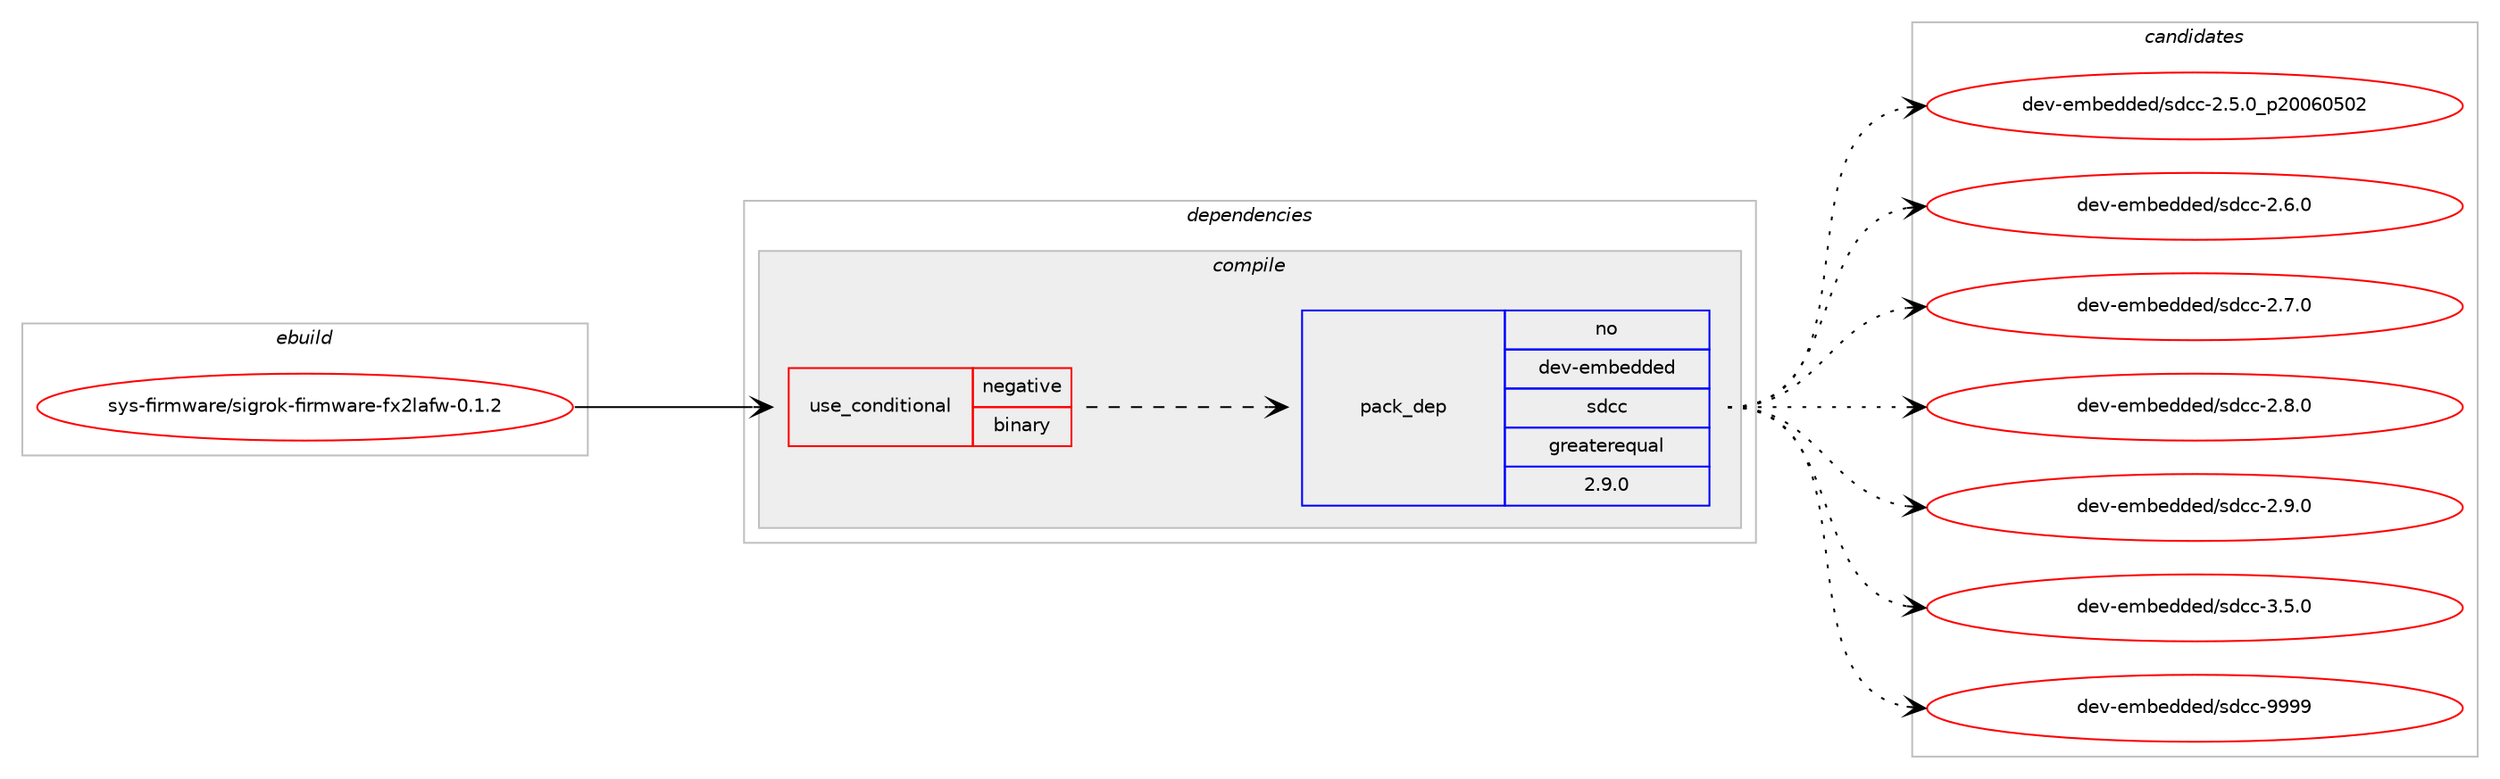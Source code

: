 digraph prolog {

# *************
# Graph options
# *************

newrank=true;
concentrate=true;
compound=true;
graph [rankdir=LR,fontname=Helvetica,fontsize=10,ranksep=1.5];#, ranksep=2.5, nodesep=0.2];
edge  [arrowhead=vee];
node  [fontname=Helvetica,fontsize=10];

# **********
# The ebuild
# **********

subgraph cluster_leftcol {
color=gray;
rank=same;
label=<<i>ebuild</i>>;
id [label="sys-firmware/sigrok-firmware-fx2lafw-0.1.2", color=red, width=4, href="../sys-firmware/sigrok-firmware-fx2lafw-0.1.2.svg"];
}

# ****************
# The dependencies
# ****************

subgraph cluster_midcol {
color=gray;
label=<<i>dependencies</i>>;
subgraph cluster_compile {
fillcolor="#eeeeee";
style=filled;
label=<<i>compile</i>>;
subgraph cond116466 {
dependency486079 [label=<<TABLE BORDER="0" CELLBORDER="1" CELLSPACING="0" CELLPADDING="4"><TR><TD ROWSPAN="3" CELLPADDING="10">use_conditional</TD></TR><TR><TD>negative</TD></TR><TR><TD>binary</TD></TR></TABLE>>, shape=none, color=red];
subgraph pack361115 {
dependency486080 [label=<<TABLE BORDER="0" CELLBORDER="1" CELLSPACING="0" CELLPADDING="4" WIDTH="220"><TR><TD ROWSPAN="6" CELLPADDING="30">pack_dep</TD></TR><TR><TD WIDTH="110">no</TD></TR><TR><TD>dev-embedded</TD></TR><TR><TD>sdcc</TD></TR><TR><TD>greaterequal</TD></TR><TR><TD>2.9.0</TD></TR></TABLE>>, shape=none, color=blue];
}
dependency486079:e -> dependency486080:w [weight=20,style="dashed",arrowhead="vee"];
}
id:e -> dependency486079:w [weight=20,style="solid",arrowhead="vee"];
}
subgraph cluster_compileandrun {
fillcolor="#eeeeee";
style=filled;
label=<<i>compile and run</i>>;
}
subgraph cluster_run {
fillcolor="#eeeeee";
style=filled;
label=<<i>run</i>>;
}
}

# **************
# The candidates
# **************

subgraph cluster_choices {
rank=same;
color=gray;
label=<<i>candidates</i>>;

subgraph choice361115 {
color=black;
nodesep=1;
choice1001011184510110998101100100101100471151009999455046534648951125048485448534850 [label="dev-embedded/sdcc-2.5.0_p20060502", color=red, width=4,href="../dev-embedded/sdcc-2.5.0_p20060502.svg"];
choice1001011184510110998101100100101100471151009999455046544648 [label="dev-embedded/sdcc-2.6.0", color=red, width=4,href="../dev-embedded/sdcc-2.6.0.svg"];
choice1001011184510110998101100100101100471151009999455046554648 [label="dev-embedded/sdcc-2.7.0", color=red, width=4,href="../dev-embedded/sdcc-2.7.0.svg"];
choice1001011184510110998101100100101100471151009999455046564648 [label="dev-embedded/sdcc-2.8.0", color=red, width=4,href="../dev-embedded/sdcc-2.8.0.svg"];
choice1001011184510110998101100100101100471151009999455046574648 [label="dev-embedded/sdcc-2.9.0", color=red, width=4,href="../dev-embedded/sdcc-2.9.0.svg"];
choice1001011184510110998101100100101100471151009999455146534648 [label="dev-embedded/sdcc-3.5.0", color=red, width=4,href="../dev-embedded/sdcc-3.5.0.svg"];
choice10010111845101109981011001001011004711510099994557575757 [label="dev-embedded/sdcc-9999", color=red, width=4,href="../dev-embedded/sdcc-9999.svg"];
dependency486080:e -> choice1001011184510110998101100100101100471151009999455046534648951125048485448534850:w [style=dotted,weight="100"];
dependency486080:e -> choice1001011184510110998101100100101100471151009999455046544648:w [style=dotted,weight="100"];
dependency486080:e -> choice1001011184510110998101100100101100471151009999455046554648:w [style=dotted,weight="100"];
dependency486080:e -> choice1001011184510110998101100100101100471151009999455046564648:w [style=dotted,weight="100"];
dependency486080:e -> choice1001011184510110998101100100101100471151009999455046574648:w [style=dotted,weight="100"];
dependency486080:e -> choice1001011184510110998101100100101100471151009999455146534648:w [style=dotted,weight="100"];
dependency486080:e -> choice10010111845101109981011001001011004711510099994557575757:w [style=dotted,weight="100"];
}
}

}
